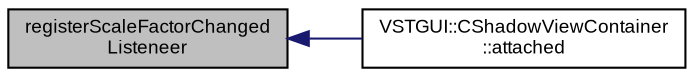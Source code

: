 digraph "registerScaleFactorChangedListeneer"
{
  bgcolor="transparent";
  edge [fontname="Arial",fontsize="9",labelfontname="Arial",labelfontsize="9"];
  node [fontname="Arial",fontsize="9",shape=record];
  rankdir="LR";
  Node1 [label="registerScaleFactorChanged\lListeneer",height=0.2,width=0.4,color="black", fillcolor="grey75", style="filled" fontcolor="black"];
  Node1 -> Node2 [dir="back",color="midnightblue",fontsize="9",style="solid",fontname="Arial"];
  Node2 [label="VSTGUI::CShadowViewContainer\l::attached",height=0.2,width=0.4,color="black",URL="$class_v_s_t_g_u_i_1_1_c_shadow_view_container.html#a80b16ccff7902bff173730d061e83c0b",tooltip="view is attached to a parent view "];
}

